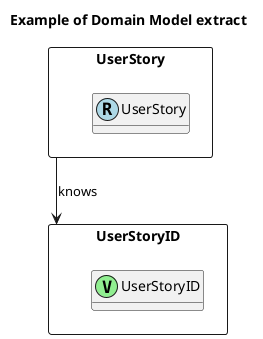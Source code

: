 @startuml
'https://plantuml.com/class-diagram
'hide circle
skinparam classAttributeIconSize 0
hide methods

title Example of Domain Model extract

package UserStory <<Rectangle>>{
 class UserStory <<(R,lightblue)>>{
 }
 }


 package UserStoryID <<Rectangle>>{
 class UserStoryID <<(V,LightGreen)>>{
 }
 }

 UserStory -down-> UserStoryID: knows

@enduml